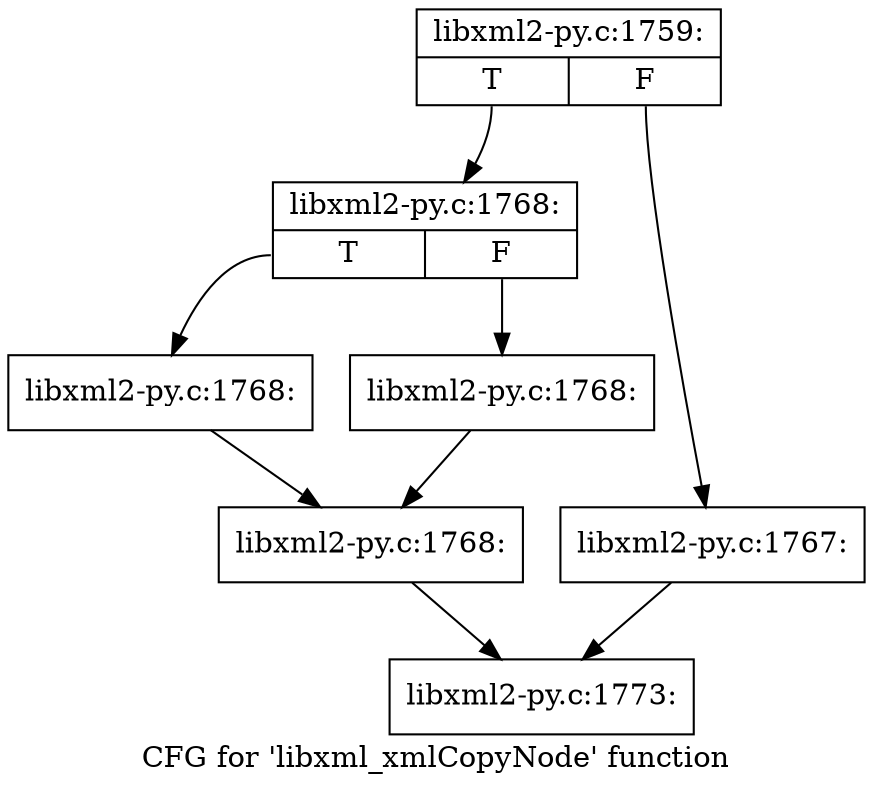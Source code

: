 digraph "CFG for 'libxml_xmlCopyNode' function" {
	label="CFG for 'libxml_xmlCopyNode' function";

	Node0x3d61e30 [shape=record,label="{libxml2-py.c:1759:|{<s0>T|<s1>F}}"];
	Node0x3d61e30:s0 -> Node0x3d65b00;
	Node0x3d61e30:s1 -> Node0x3d65ab0;
	Node0x3d65ab0 [shape=record,label="{libxml2-py.c:1767:}"];
	Node0x3d65ab0 -> Node0x3d64170;
	Node0x3d65b00 [shape=record,label="{libxml2-py.c:1768:|{<s0>T|<s1>F}}"];
	Node0x3d65b00:s0 -> Node0x3d66360;
	Node0x3d65b00:s1 -> Node0x3d663b0;
	Node0x3d66360 [shape=record,label="{libxml2-py.c:1768:}"];
	Node0x3d66360 -> Node0x3d66400;
	Node0x3d663b0 [shape=record,label="{libxml2-py.c:1768:}"];
	Node0x3d663b0 -> Node0x3d66400;
	Node0x3d66400 [shape=record,label="{libxml2-py.c:1768:}"];
	Node0x3d66400 -> Node0x3d64170;
	Node0x3d64170 [shape=record,label="{libxml2-py.c:1773:}"];
}

